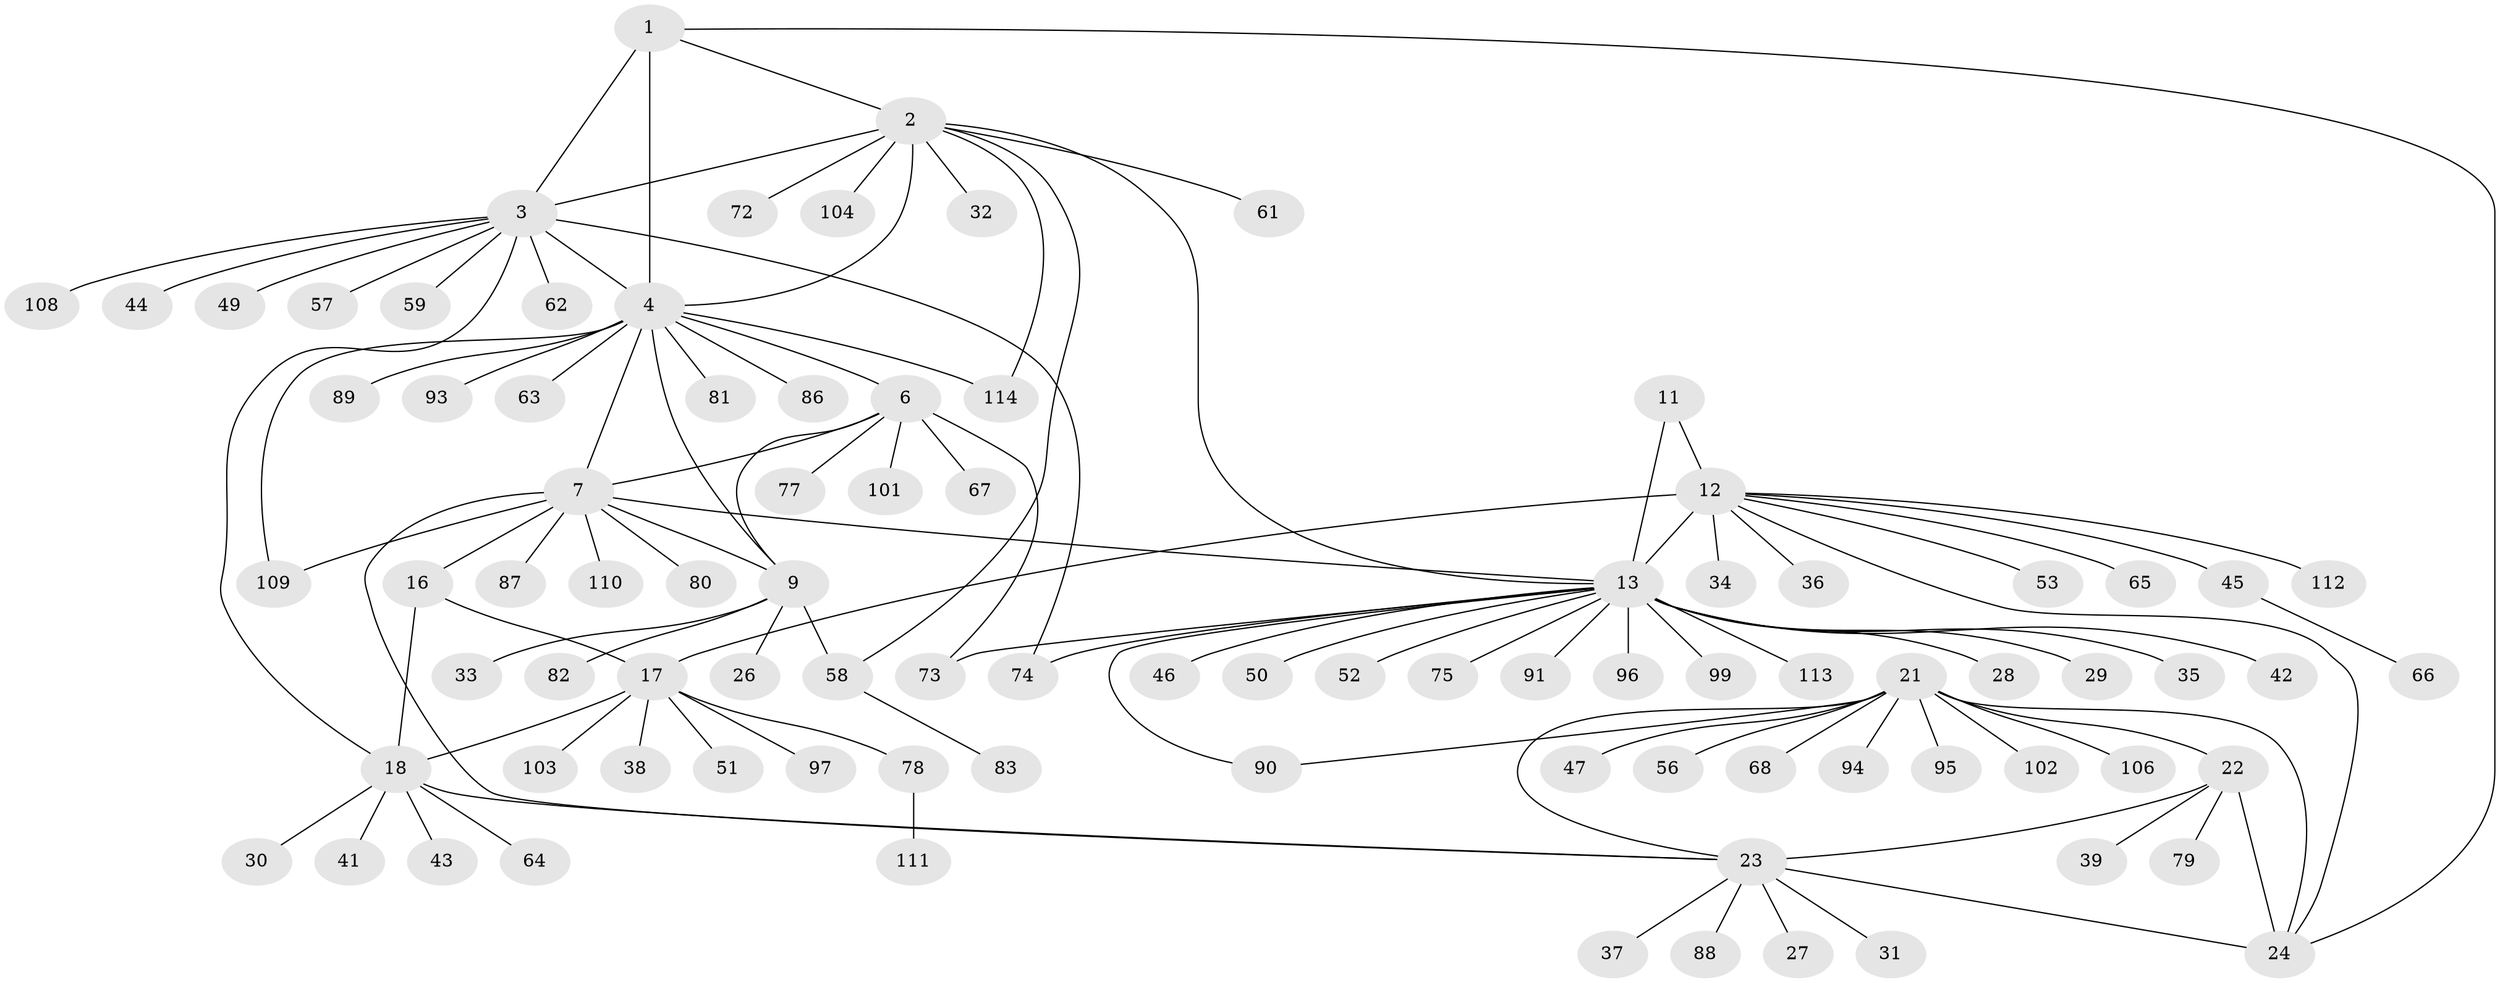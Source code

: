 // original degree distribution, {5: 0.017543859649122806, 9: 0.017543859649122806, 8: 0.02631578947368421, 10: 0.02631578947368421, 4: 0.02631578947368421, 11: 0.008771929824561403, 7: 0.043859649122807015, 6: 0.05263157894736842, 15: 0.008771929824561403, 13: 0.008771929824561403, 1: 0.6052631578947368, 2: 0.14912280701754385, 3: 0.008771929824561403}
// Generated by graph-tools (version 1.1) at 2025/11/02/27/25 16:11:31]
// undirected, 90 vertices, 112 edges
graph export_dot {
graph [start="1"]
  node [color=gray90,style=filled];
  1 [super="+5"];
  2 [super="+71"];
  3 [super="+40"];
  4 [super="+8"];
  6 [super="+76"];
  7 [super="+55"];
  9 [super="+10"];
  11;
  12 [super="+14"];
  13 [super="+15"];
  16 [super="+107"];
  17 [super="+19"];
  18 [super="+20"];
  21 [super="+84"];
  22 [super="+60"];
  23 [super="+25"];
  24 [super="+100"];
  26;
  27;
  28 [super="+98"];
  29;
  30 [super="+48"];
  31;
  32;
  33 [super="+54"];
  34;
  35;
  36;
  37;
  38 [super="+69"];
  39 [super="+105"];
  41;
  42;
  43;
  44;
  45;
  46;
  47 [super="+85"];
  49;
  50;
  51;
  52;
  53;
  56 [super="+70"];
  57;
  58;
  59;
  61;
  62;
  63;
  64;
  65 [super="+92"];
  66;
  67;
  68;
  72;
  73;
  74;
  75;
  77;
  78;
  79;
  80;
  81;
  82;
  83;
  86;
  87;
  88;
  89;
  90;
  91;
  93;
  94;
  95;
  96;
  97;
  99;
  101;
  102;
  103;
  104;
  106;
  108;
  109;
  110;
  111;
  112;
  113;
  114;
  1 -- 2 [weight=2];
  1 -- 3 [weight=2];
  1 -- 4 [weight=2];
  1 -- 24;
  2 -- 3;
  2 -- 4;
  2 -- 32;
  2 -- 61;
  2 -- 114;
  2 -- 72;
  2 -- 58;
  2 -- 104;
  2 -- 13;
  3 -- 4;
  3 -- 44;
  3 -- 108;
  3 -- 18;
  3 -- 49;
  3 -- 57;
  3 -- 74;
  3 -- 59;
  3 -- 62;
  4 -- 81;
  4 -- 86;
  4 -- 89;
  4 -- 93;
  4 -- 109;
  4 -- 114;
  4 -- 6;
  4 -- 7;
  4 -- 9 [weight=2];
  4 -- 63;
  6 -- 7;
  6 -- 9 [weight=2];
  6 -- 67;
  6 -- 73;
  6 -- 101;
  6 -- 77;
  7 -- 9 [weight=2];
  7 -- 13;
  7 -- 16;
  7 -- 87;
  7 -- 109;
  7 -- 110;
  7 -- 23;
  7 -- 80;
  9 -- 26;
  9 -- 33;
  9 -- 82;
  9 -- 58;
  11 -- 12 [weight=2];
  11 -- 13 [weight=2];
  12 -- 13 [weight=4];
  12 -- 17;
  12 -- 36;
  12 -- 65;
  12 -- 34;
  12 -- 45;
  12 -- 112;
  12 -- 53;
  12 -- 24;
  13 -- 42;
  13 -- 73;
  13 -- 74;
  13 -- 90;
  13 -- 99;
  13 -- 96;
  13 -- 35;
  13 -- 75;
  13 -- 46;
  13 -- 113;
  13 -- 50;
  13 -- 52;
  13 -- 91;
  13 -- 28;
  13 -- 29;
  16 -- 17 [weight=2];
  16 -- 18 [weight=2];
  17 -- 18 [weight=4];
  17 -- 38;
  17 -- 51;
  17 -- 97;
  17 -- 103;
  17 -- 78;
  18 -- 30;
  18 -- 43;
  18 -- 23;
  18 -- 64;
  18 -- 41;
  21 -- 22;
  21 -- 23 [weight=2];
  21 -- 24;
  21 -- 47;
  21 -- 56;
  21 -- 68;
  21 -- 90;
  21 -- 94;
  21 -- 95;
  21 -- 102;
  21 -- 106;
  22 -- 23 [weight=2];
  22 -- 24;
  22 -- 39;
  22 -- 79;
  23 -- 24 [weight=2];
  23 -- 27;
  23 -- 37;
  23 -- 88;
  23 -- 31;
  45 -- 66;
  58 -- 83;
  78 -- 111;
}
